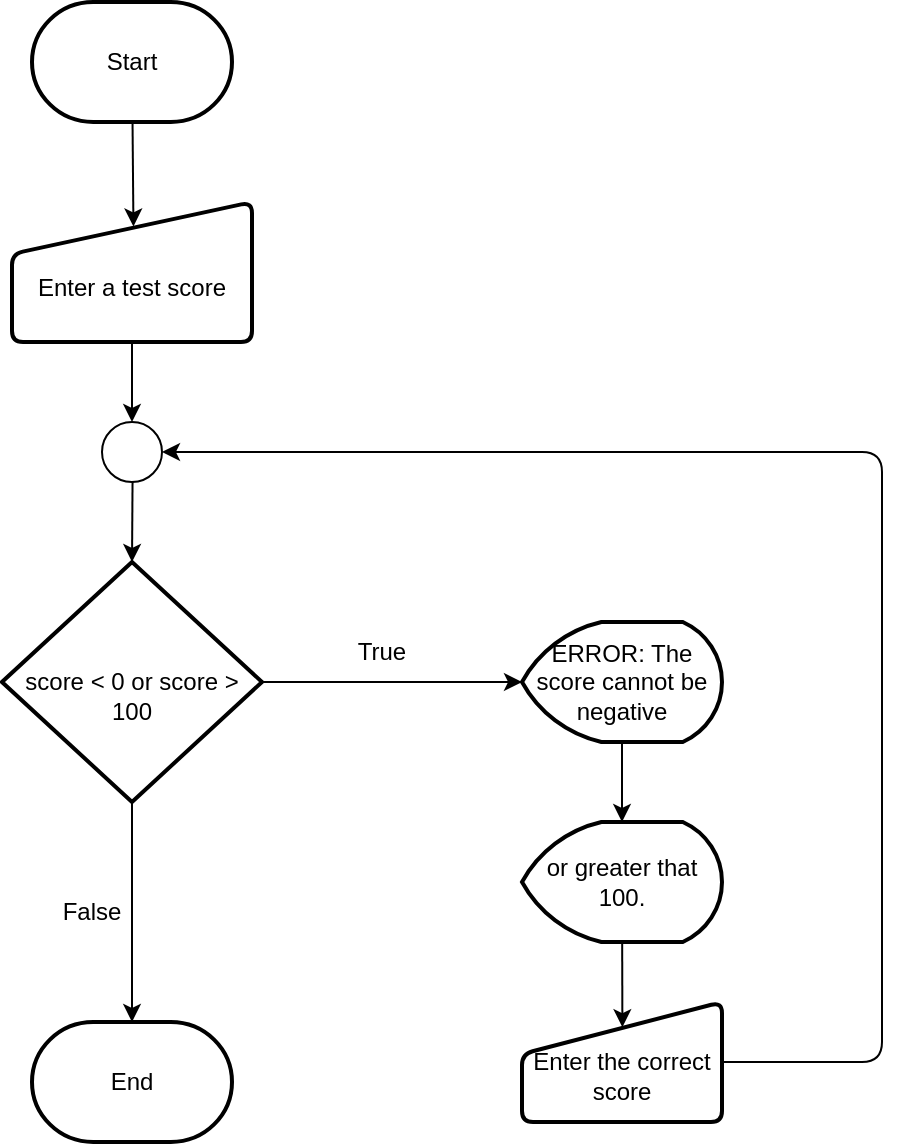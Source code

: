 <mxfile>
    <diagram id="99JRMac-iTaoUJaprvq7" name="Page-1">
        <mxGraphModel dx="726" dy="405" grid="1" gridSize="10" guides="1" tooltips="1" connect="1" arrows="1" fold="1" page="1" pageScale="1" pageWidth="1100" pageHeight="1700" math="0" shadow="0">
            <root>
                <mxCell id="0"/>
                <mxCell id="1" parent="0"/>
                <mxCell id="2" value="" style="edgeStyle=none;html=1;labelBackgroundColor=none;entryX=0.506;entryY=0.175;entryDx=0;entryDy=0;entryPerimeter=0;" edge="1" parent="1" source="3" target="5">
                    <mxGeometry relative="1" as="geometry"/>
                </mxCell>
                <mxCell id="3" value="Start" style="strokeWidth=2;html=1;shape=mxgraph.flowchart.terminator;whiteSpace=wrap;labelBackgroundColor=none;" vertex="1" parent="1">
                    <mxGeometry x="375" y="120" width="100" height="60" as="geometry"/>
                </mxCell>
                <mxCell id="4" value="" style="edgeStyle=none;html=1;labelBackgroundColor=none;" edge="1" parent="1" source="5" target="10">
                    <mxGeometry relative="1" as="geometry"/>
                </mxCell>
                <mxCell id="5" value="&lt;br&gt;Enter a test score" style="html=1;strokeWidth=2;shape=manualInput;whiteSpace=wrap;rounded=1;size=26;arcSize=11;labelBackgroundColor=none;" vertex="1" parent="1">
                    <mxGeometry x="365" y="220" width="120" height="70" as="geometry"/>
                </mxCell>
                <mxCell id="7" style="edgeStyle=none;html=1;entryX=0;entryY=0.5;entryDx=0;entryDy=0;entryPerimeter=0;labelBackgroundColor=none;" edge="1" parent="1" source="8" target="19">
                    <mxGeometry relative="1" as="geometry"/>
                </mxCell>
                <mxCell id="20" value="" style="edgeStyle=none;html=1;labelBackgroundColor=none;" edge="1" parent="1" source="8" target="13">
                    <mxGeometry relative="1" as="geometry"/>
                </mxCell>
                <mxCell id="8" value="&lt;br&gt;score &amp;lt; 0 or score &amp;gt; 100" style="strokeWidth=2;html=1;shape=mxgraph.flowchart.decision;whiteSpace=wrap;labelBackgroundColor=none;" vertex="1" parent="1">
                    <mxGeometry x="360" y="400" width="130" height="120" as="geometry"/>
                </mxCell>
                <mxCell id="9" value="" style="edgeStyle=none;html=1;labelBackgroundColor=none;" edge="1" parent="1" source="10" target="8">
                    <mxGeometry relative="1" as="geometry"/>
                </mxCell>
                <mxCell id="10" value="" style="ellipse;whiteSpace=wrap;html=1;aspect=fixed;labelBackgroundColor=none;" vertex="1" parent="1">
                    <mxGeometry x="410" y="330" width="30" height="30" as="geometry"/>
                </mxCell>
                <mxCell id="11" style="edgeStyle=none;html=1;entryX=1;entryY=0.5;entryDx=0;entryDy=0;labelBackgroundColor=none;" edge="1" parent="1" source="12" target="10">
                    <mxGeometry relative="1" as="geometry">
                        <Array as="points">
                            <mxPoint x="800" y="650"/>
                            <mxPoint x="800" y="345"/>
                        </Array>
                    </mxGeometry>
                </mxCell>
                <mxCell id="21" style="edgeStyle=none;html=1;labelBackgroundColor=none;" edge="1" parent="1" source="12">
                    <mxGeometry relative="1" as="geometry">
                        <mxPoint x="670" y="620" as="targetPoint"/>
                    </mxGeometry>
                </mxCell>
                <mxCell id="12" value="&lt;br&gt;Enter the correct score" style="html=1;strokeWidth=2;shape=manualInput;whiteSpace=wrap;rounded=1;size=26;arcSize=11;labelBackgroundColor=none;" vertex="1" parent="1">
                    <mxGeometry x="620" y="620" width="100" height="60" as="geometry"/>
                </mxCell>
                <mxCell id="13" value="End" style="strokeWidth=2;html=1;shape=mxgraph.flowchart.terminator;whiteSpace=wrap;labelBackgroundColor=none;" vertex="1" parent="1">
                    <mxGeometry x="375" y="630" width="100" height="60" as="geometry"/>
                </mxCell>
                <mxCell id="14" value="False" style="text;html=1;strokeColor=none;fillColor=none;align=center;verticalAlign=middle;whiteSpace=wrap;rounded=0;labelBackgroundColor=none;" vertex="1" parent="1">
                    <mxGeometry x="375" y="560" width="60" height="30" as="geometry"/>
                </mxCell>
                <mxCell id="15" value="True" style="text;html=1;strokeColor=none;fillColor=none;align=center;verticalAlign=middle;whiteSpace=wrap;rounded=0;labelBackgroundColor=none;" vertex="1" parent="1">
                    <mxGeometry x="520" y="430" width="60" height="30" as="geometry"/>
                </mxCell>
                <mxCell id="16" value="" style="edgeStyle=none;html=1;labelBackgroundColor=none;entryX=0.502;entryY=0.21;entryDx=0;entryDy=0;entryPerimeter=0;" edge="1" parent="1" source="17" target="12">
                    <mxGeometry relative="1" as="geometry"/>
                </mxCell>
                <mxCell id="17" value="or greater that 100." style="strokeWidth=2;html=1;shape=mxgraph.flowchart.display;whiteSpace=wrap;labelBackgroundColor=none;" vertex="1" parent="1">
                    <mxGeometry x="620" y="530" width="100" height="60" as="geometry"/>
                </mxCell>
                <mxCell id="18" value="" style="edgeStyle=none;html=1;labelBackgroundColor=none;" edge="1" parent="1" source="19" target="17">
                    <mxGeometry relative="1" as="geometry"/>
                </mxCell>
                <mxCell id="19" value="ERROR: The score cannot be negative" style="strokeWidth=2;html=1;shape=mxgraph.flowchart.display;whiteSpace=wrap;labelBackgroundColor=none;" vertex="1" parent="1">
                    <mxGeometry x="620" y="430" width="100" height="60" as="geometry"/>
                </mxCell>
            </root>
        </mxGraphModel>
    </diagram>
</mxfile>